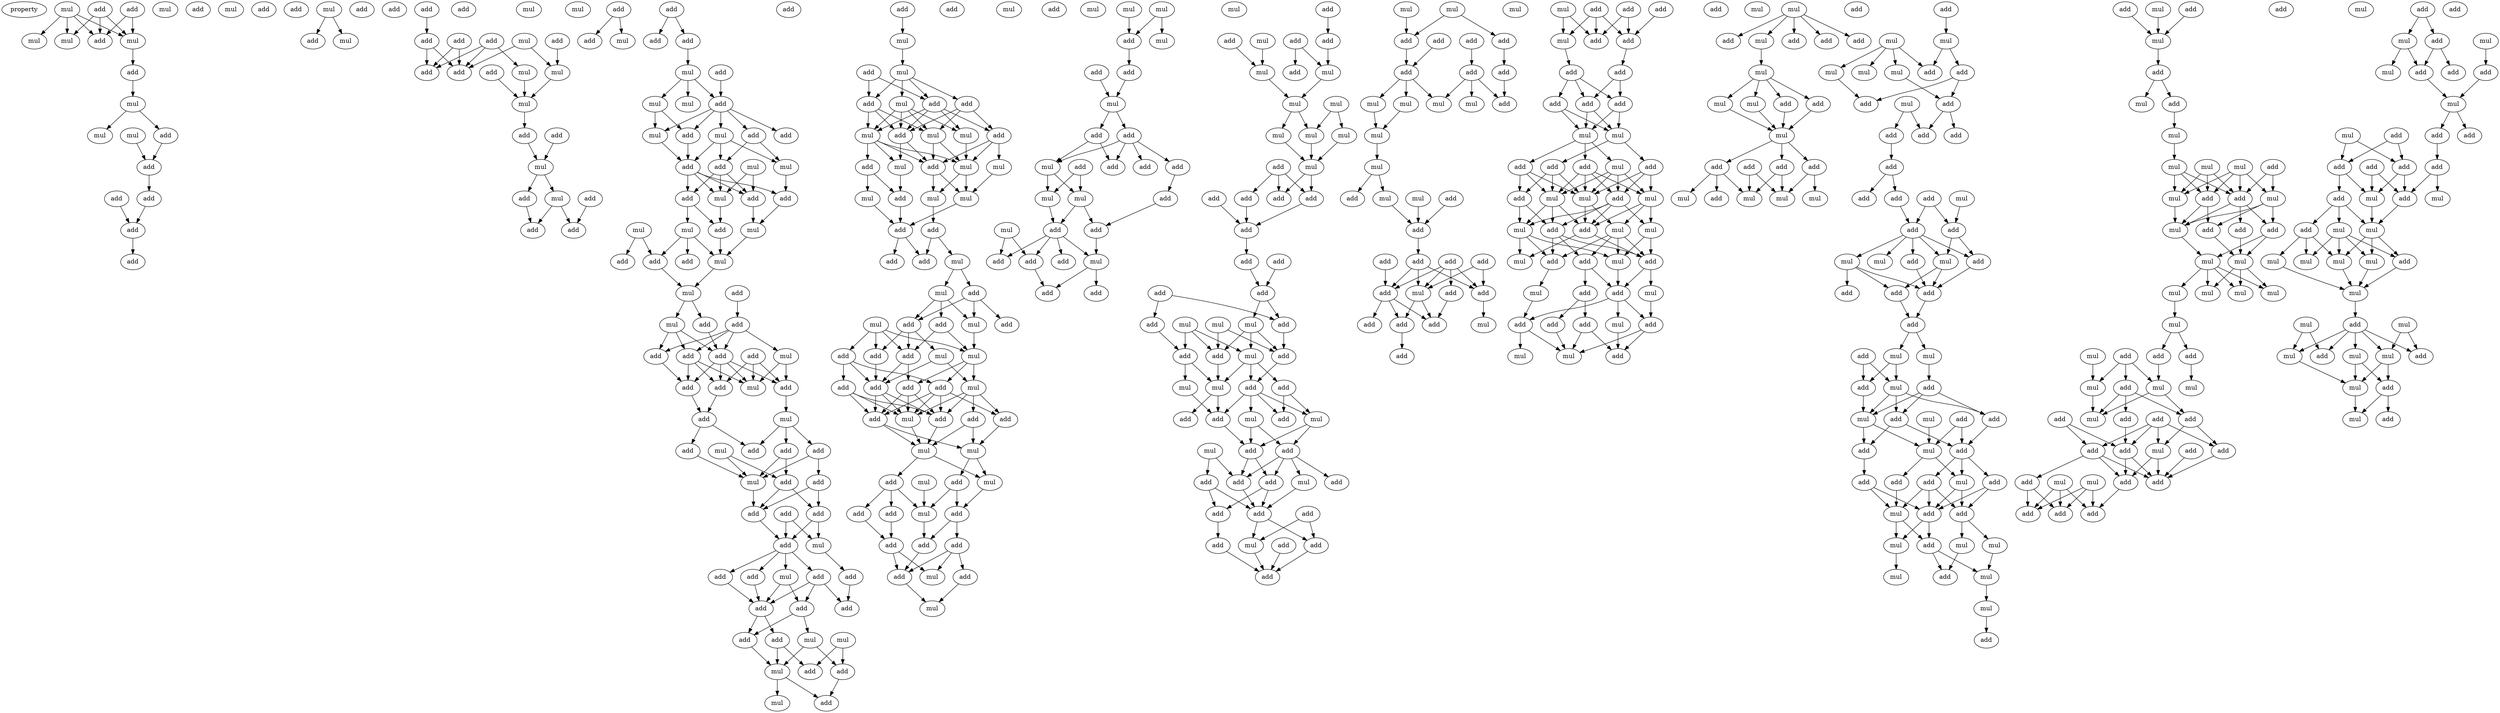 digraph {
    node [fontcolor=black]
    property [mul=2,lf=1.9]
    0 [ label = add ];
    1 [ label = mul ];
    2 [ label = add ];
    3 [ label = mul ];
    4 [ label = mul ];
    5 [ label = add ];
    6 [ label = mul ];
    7 [ label = add ];
    8 [ label = mul ];
    9 [ label = mul ];
    10 [ label = mul ];
    11 [ label = mul ];
    12 [ label = add ];
    13 [ label = add ];
    14 [ label = add ];
    15 [ label = add ];
    16 [ label = mul ];
    17 [ label = add ];
    18 [ label = add ];
    19 [ label = add ];
    20 [ label = add ];
    21 [ label = add ];
    22 [ label = mul ];
    23 [ label = add ];
    24 [ label = add ];
    25 [ label = add ];
    26 [ label = mul ];
    27 [ label = add ];
    28 [ label = add ];
    29 [ label = add ];
    30 [ label = add ];
    31 [ label = mul ];
    32 [ label = add ];
    33 [ label = add ];
    34 [ label = add ];
    35 [ label = add ];
    36 [ label = mul ];
    37 [ label = mul ];
    38 [ label = mul ];
    39 [ label = add ];
    40 [ label = mul ];
    41 [ label = add ];
    42 [ label = add ];
    43 [ label = mul ];
    44 [ label = mul ];
    45 [ label = add ];
    46 [ label = mul ];
    47 [ label = add ];
    48 [ label = add ];
    49 [ label = add ];
    50 [ label = add ];
    51 [ label = add ];
    52 [ label = add ];
    53 [ label = mul ];
    54 [ label = add ];
    55 [ label = add ];
    56 [ label = add ];
    57 [ label = mul ];
    58 [ label = mul ];
    59 [ label = add ];
    60 [ label = mul ];
    61 [ label = mul ];
    62 [ label = mul ];
    63 [ label = add ];
    64 [ label = add ];
    65 [ label = add ];
    66 [ label = mul ];
    67 [ label = add ];
    68 [ label = mul ];
    69 [ label = add ];
    70 [ label = add ];
    71 [ label = add ];
    72 [ label = mul ];
    73 [ label = add ];
    74 [ label = add ];
    75 [ label = mul ];
    76 [ label = mul ];
    77 [ label = add ];
    78 [ label = mul ];
    79 [ label = add ];
    80 [ label = mul ];
    81 [ label = add ];
    82 [ label = add ];
    83 [ label = add ];
    84 [ label = mul ];
    85 [ label = mul ];
    86 [ label = add ];
    87 [ label = add ];
    88 [ label = add ];
    89 [ label = add ];
    90 [ label = mul ];
    91 [ label = add ];
    92 [ label = add ];
    93 [ label = add ];
    94 [ label = mul ];
    95 [ label = add ];
    96 [ label = add ];
    97 [ label = mul ];
    98 [ label = add ];
    99 [ label = add ];
    100 [ label = add ];
    101 [ label = add ];
    102 [ label = mul ];
    103 [ label = add ];
    104 [ label = mul ];
    105 [ label = add ];
    106 [ label = add ];
    107 [ label = add ];
    108 [ label = add ];
    109 [ label = add ];
    110 [ label = mul ];
    111 [ label = add ];
    112 [ label = mul ];
    113 [ label = add ];
    114 [ label = add ];
    115 [ label = add ];
    116 [ label = add ];
    117 [ label = add ];
    118 [ label = add ];
    119 [ label = add ];
    120 [ label = add ];
    121 [ label = mul ];
    122 [ label = mul ];
    123 [ label = add ];
    124 [ label = add ];
    125 [ label = mul ];
    126 [ label = add ];
    127 [ label = add ];
    128 [ label = mul ];
    129 [ label = add ];
    130 [ label = add ];
    131 [ label = mul ];
    132 [ label = mul ];
    133 [ label = add ];
    134 [ label = add ];
    135 [ label = mul ];
    136 [ label = add ];
    137 [ label = add ];
    138 [ label = mul ];
    139 [ label = mul ];
    140 [ label = mul ];
    141 [ label = add ];
    142 [ label = add ];
    143 [ label = mul ];
    144 [ label = mul ];
    145 [ label = add ];
    146 [ label = mul ];
    147 [ label = add ];
    148 [ label = add ];
    149 [ label = mul ];
    150 [ label = mul ];
    151 [ label = mul ];
    152 [ label = add ];
    153 [ label = add ];
    154 [ label = add ];
    155 [ label = add ];
    156 [ label = mul ];
    157 [ label = add ];
    158 [ label = mul ];
    159 [ label = mul ];
    160 [ label = add ];
    161 [ label = mul ];
    162 [ label = add ];
    163 [ label = add ];
    164 [ label = mul ];
    165 [ label = add ];
    166 [ label = add ];
    167 [ label = mul ];
    168 [ label = add ];
    169 [ label = add ];
    170 [ label = mul ];
    171 [ label = add ];
    172 [ label = add ];
    173 [ label = add ];
    174 [ label = add ];
    175 [ label = mul ];
    176 [ label = mul ];
    177 [ label = add ];
    178 [ label = add ];
    179 [ label = add ];
    180 [ label = add ];
    181 [ label = mul ];
    182 [ label = mul ];
    183 [ label = mul ];
    184 [ label = add ];
    185 [ label = add ];
    186 [ label = mul ];
    187 [ label = add ];
    188 [ label = mul ];
    189 [ label = add ];
    190 [ label = add ];
    191 [ label = add ];
    192 [ label = add ];
    193 [ label = add ];
    194 [ label = add ];
    195 [ label = mul ];
    196 [ label = add ];
    197 [ label = mul ];
    198 [ label = mul ];
    199 [ label = mul ];
    200 [ label = mul ];
    201 [ label = mul ];
    202 [ label = add ];
    203 [ label = mul ];
    204 [ label = add ];
    205 [ label = add ];
    206 [ label = mul ];
    207 [ label = add ];
    208 [ label = add ];
    209 [ label = add ];
    210 [ label = mul ];
    211 [ label = add ];
    212 [ label = add ];
    213 [ label = add ];
    214 [ label = add ];
    215 [ label = mul ];
    216 [ label = mul ];
    217 [ label = add ];
    218 [ label = mul ];
    219 [ label = add ];
    220 [ label = add ];
    221 [ label = add ];
    222 [ label = mul ];
    223 [ label = add ];
    224 [ label = add ];
    225 [ label = add ];
    226 [ label = add ];
    227 [ label = mul ];
    228 [ label = add ];
    229 [ label = add ];
    230 [ label = add ];
    231 [ label = mul ];
    232 [ label = mul ];
    233 [ label = add ];
    234 [ label = mul ];
    235 [ label = mul ];
    236 [ label = mul ];
    237 [ label = mul ];
    238 [ label = mul ];
    239 [ label = add ];
    240 [ label = mul ];
    241 [ label = add ];
    242 [ label = add ];
    243 [ label = add ];
    244 [ label = add ];
    245 [ label = add ];
    246 [ label = add ];
    247 [ label = add ];
    248 [ label = add ];
    249 [ label = add ];
    250 [ label = mul ];
    251 [ label = add ];
    252 [ label = add ];
    253 [ label = mul ];
    254 [ label = mul ];
    255 [ label = mul ];
    256 [ label = add ];
    257 [ label = add ];
    258 [ label = add ];
    259 [ label = add ];
    260 [ label = mul ];
    261 [ label = add ];
    262 [ label = mul ];
    263 [ label = mul ];
    264 [ label = add ];
    265 [ label = add ];
    266 [ label = add ];
    267 [ label = mul ];
    268 [ label = add ];
    269 [ label = add ];
    270 [ label = mul ];
    271 [ label = add ];
    272 [ label = mul ];
    273 [ label = add ];
    274 [ label = add ];
    275 [ label = add ];
    276 [ label = add ];
    277 [ label = add ];
    278 [ label = add ];
    279 [ label = mul ];
    280 [ label = add ];
    281 [ label = add ];
    282 [ label = add ];
    283 [ label = add ];
    284 [ label = mul ];
    285 [ label = mul ];
    286 [ label = add ];
    287 [ label = add ];
    288 [ label = add ];
    289 [ label = add ];
    290 [ label = add ];
    291 [ label = add ];
    292 [ label = add ];
    293 [ label = mul ];
    294 [ label = mul ];
    295 [ label = add ];
    296 [ label = mul ];
    297 [ label = mul ];
    298 [ label = mul ];
    299 [ label = mul ];
    300 [ label = add ];
    301 [ label = mul ];
    302 [ label = add ];
    303 [ label = mul ];
    304 [ label = mul ];
    305 [ label = add ];
    306 [ label = add ];
    307 [ label = add ];
    308 [ label = add ];
    309 [ label = add ];
    310 [ label = add ];
    311 [ label = mul ];
    312 [ label = add ];
    313 [ label = add ];
    314 [ label = add ];
    315 [ label = add ];
    316 [ label = add ];
    317 [ label = mul ];
    318 [ label = add ];
    319 [ label = add ];
    320 [ label = add ];
    321 [ label = add ];
    322 [ label = add ];
    323 [ label = mul ];
    324 [ label = add ];
    325 [ label = add ];
    326 [ label = mul ];
    327 [ label = add ];
    328 [ label = add ];
    329 [ label = mul ];
    330 [ label = add ];
    331 [ label = add ];
    332 [ label = add ];
    333 [ label = mul ];
    334 [ label = mul ];
    335 [ label = add ];
    336 [ label = add ];
    337 [ label = mul ];
    338 [ label = add ];
    339 [ label = add ];
    340 [ label = add ];
    341 [ label = mul ];
    342 [ label = mul ];
    343 [ label = mul ];
    344 [ label = add ];
    345 [ label = add ];
    346 [ label = add ];
    347 [ label = mul ];
    348 [ label = mul ];
    349 [ label = mul ];
    350 [ label = add ];
    351 [ label = mul ];
    352 [ label = add ];
    353 [ label = mul ];
    354 [ label = add ];
    355 [ label = mul ];
    356 [ label = add ];
    357 [ label = mul ];
    358 [ label = add ];
    359 [ label = add ];
    360 [ label = add ];
    361 [ label = add ];
    362 [ label = mul ];
    363 [ label = add ];
    364 [ label = mul ];
    365 [ label = mul ];
    366 [ label = add ];
    367 [ label = mul ];
    368 [ label = add ];
    369 [ label = mul ];
    370 [ label = add ];
    371 [ label = add ];
    372 [ label = add ];
    373 [ label = mul ];
    374 [ label = mul ];
    375 [ label = mul ];
    376 [ label = add ];
    377 [ label = add ];
    378 [ label = add ];
    379 [ label = mul ];
    380 [ label = add ];
    381 [ label = add ];
    382 [ label = add ];
    383 [ label = add ];
    384 [ label = mul ];
    385 [ label = mul ];
    386 [ label = mul ];
    387 [ label = add ];
    388 [ label = mul ];
    389 [ label = add ];
    390 [ label = mul ];
    391 [ label = mul ];
    392 [ label = mul ];
    393 [ label = mul ];
    394 [ label = add ];
    395 [ label = mul ];
    396 [ label = add ];
    397 [ label = add ];
    398 [ label = mul ];
    399 [ label = add ];
    400 [ label = add ];
    401 [ label = add ];
    402 [ label = add ];
    403 [ label = add ];
    404 [ label = add ];
    405 [ label = add ];
    406 [ label = mul ];
    407 [ label = add ];
    408 [ label = add ];
    409 [ label = add ];
    410 [ label = add ];
    411 [ label = mul ];
    412 [ label = mul ];
    413 [ label = mul ];
    414 [ label = add ];
    415 [ label = add ];
    416 [ label = add ];
    417 [ label = add ];
    418 [ label = add ];
    419 [ label = mul ];
    420 [ label = add ];
    421 [ label = mul ];
    422 [ label = add ];
    423 [ label = mul ];
    424 [ label = add ];
    425 [ label = add ];
    426 [ label = mul ];
    427 [ label = add ];
    428 [ label = mul ];
    429 [ label = add ];
    430 [ label = mul ];
    431 [ label = add ];
    432 [ label = add ];
    433 [ label = add ];
    434 [ label = add ];
    435 [ label = add ];
    436 [ label = add ];
    437 [ label = mul ];
    438 [ label = add ];
    439 [ label = mul ];
    440 [ label = add ];
    441 [ label = add ];
    442 [ label = mul ];
    443 [ label = mul ];
    444 [ label = mul ];
    445 [ label = add ];
    446 [ label = mul ];
    447 [ label = mul ];
    448 [ label = mul ];
    449 [ label = add ];
    450 [ label = add ];
    451 [ label = add ];
    452 [ label = mul ];
    453 [ label = add ];
    454 [ label = mul ];
    455 [ label = mul ];
    456 [ label = add ];
    457 [ label = mul ];
    458 [ label = add ];
    459 [ label = mul ];
    460 [ label = mul ];
    461 [ label = mul ];
    462 [ label = add ];
    463 [ label = mul ];
    464 [ label = add ];
    465 [ label = mul ];
    466 [ label = add ];
    467 [ label = mul ];
    468 [ label = add ];
    469 [ label = mul ];
    470 [ label = add ];
    471 [ label = add ];
    472 [ label = mul ];
    473 [ label = mul ];
    474 [ label = mul ];
    475 [ label = mul ];
    476 [ label = mul ];
    477 [ label = mul ];
    478 [ label = mul ];
    479 [ label = add ];
    480 [ label = add ];
    481 [ label = add ];
    482 [ label = mul ];
    483 [ label = mul ];
    484 [ label = mul ];
    485 [ label = mul ];
    486 [ label = add ];
    487 [ label = add ];
    488 [ label = add ];
    489 [ label = add ];
    490 [ label = add ];
    491 [ label = mul ];
    492 [ label = add ];
    493 [ label = add ];
    494 [ label = add ];
    495 [ label = mul ];
    496 [ label = add ];
    497 [ label = add ];
    498 [ label = mul ];
    499 [ label = add ];
    500 [ label = add ];
    501 [ label = mul ];
    502 [ label = add ];
    503 [ label = add ];
    504 [ label = add ];
    505 [ label = add ];
    506 [ label = mul ];
    507 [ label = add ];
    508 [ label = mul ];
    509 [ label = add ];
    510 [ label = mul ];
    511 [ label = add ];
    512 [ label = add ];
    513 [ label = mul ];
    514 [ label = add ];
    515 [ label = add ];
    516 [ label = mul ];
    517 [ label = add ];
    518 [ label = add ];
    519 [ label = add ];
    520 [ label = add ];
    521 [ label = add ];
    522 [ label = add ];
    523 [ label = add ];
    524 [ label = mul ];
    525 [ label = mul ];
    526 [ label = mul ];
    527 [ label = mul ];
    528 [ label = add ];
    529 [ label = mul ];
    530 [ label = mul ];
    531 [ label = add ];
    532 [ label = mul ];
    533 [ label = mul ];
    534 [ label = mul ];
    535 [ label = mul ];
    536 [ label = add ];
    537 [ label = mul ];
    538 [ label = add ];
    539 [ label = add ];
    540 [ label = mul ];
    541 [ label = add ];
    542 [ label = mul ];
    543 [ label = mul ];
    544 [ label = mul ];
    545 [ label = add ];
    546 [ label = mul ];
    547 [ label = add ];
    0 -> 3 [ name = 0 ];
    0 -> 5 [ name = 1 ];
    0 -> 6 [ name = 2 ];
    1 -> 3 [ name = 3 ];
    1 -> 4 [ name = 4 ];
    1 -> 5 [ name = 5 ];
    1 -> 6 [ name = 6 ];
    2 -> 3 [ name = 7 ];
    2 -> 5 [ name = 8 ];
    3 -> 7 [ name = 9 ];
    7 -> 9 [ name = 10 ];
    9 -> 11 [ name = 11 ];
    9 -> 12 [ name = 12 ];
    10 -> 13 [ name = 13 ];
    12 -> 13 [ name = 14 ];
    13 -> 17 [ name = 15 ];
    15 -> 19 [ name = 16 ];
    17 -> 19 [ name = 17 ];
    19 -> 20 [ name = 18 ];
    22 -> 23 [ name = 19 ];
    22 -> 26 [ name = 20 ];
    27 -> 30 [ name = 21 ];
    28 -> 33 [ name = 22 ];
    28 -> 34 [ name = 23 ];
    29 -> 37 [ name = 24 ];
    30 -> 33 [ name = 25 ];
    30 -> 34 [ name = 26 ];
    31 -> 34 [ name = 27 ];
    31 -> 37 [ name = 28 ];
    32 -> 33 [ name = 29 ];
    32 -> 34 [ name = 30 ];
    32 -> 36 [ name = 31 ];
    35 -> 38 [ name = 32 ];
    36 -> 38 [ name = 33 ];
    37 -> 38 [ name = 34 ];
    38 -> 41 [ name = 35 ];
    41 -> 43 [ name = 36 ];
    42 -> 43 [ name = 37 ];
    43 -> 44 [ name = 38 ];
    43 -> 45 [ name = 39 ];
    44 -> 48 [ name = 40 ];
    44 -> 49 [ name = 41 ];
    45 -> 48 [ name = 42 ];
    47 -> 49 [ name = 43 ];
    50 -> 52 [ name = 44 ];
    50 -> 53 [ name = 45 ];
    51 -> 54 [ name = 46 ];
    51 -> 55 [ name = 47 ];
    55 -> 57 [ name = 48 ];
    56 -> 59 [ name = 49 ];
    57 -> 58 [ name = 50 ];
    57 -> 59 [ name = 51 ];
    57 -> 60 [ name = 52 ];
    58 -> 62 [ name = 53 ];
    58 -> 64 [ name = 54 ];
    59 -> 61 [ name = 55 ];
    59 -> 62 [ name = 56 ];
    59 -> 63 [ name = 57 ];
    59 -> 64 [ name = 58 ];
    59 -> 65 [ name = 59 ];
    61 -> 67 [ name = 60 ];
    61 -> 68 [ name = 61 ];
    61 -> 69 [ name = 62 ];
    62 -> 69 [ name = 63 ];
    64 -> 69 [ name = 64 ];
    65 -> 67 [ name = 65 ];
    65 -> 68 [ name = 66 ];
    66 -> 71 [ name = 67 ];
    66 -> 72 [ name = 68 ];
    67 -> 71 [ name = 69 ];
    67 -> 72 [ name = 70 ];
    67 -> 73 [ name = 71 ];
    68 -> 74 [ name = 72 ];
    69 -> 71 [ name = 73 ];
    69 -> 72 [ name = 74 ];
    69 -> 73 [ name = 75 ];
    69 -> 74 [ name = 76 ];
    71 -> 78 [ name = 77 ];
    72 -> 77 [ name = 78 ];
    73 -> 75 [ name = 79 ];
    73 -> 77 [ name = 80 ];
    74 -> 78 [ name = 81 ];
    75 -> 79 [ name = 82 ];
    75 -> 80 [ name = 83 ];
    75 -> 81 [ name = 84 ];
    76 -> 79 [ name = 85 ];
    76 -> 82 [ name = 86 ];
    77 -> 80 [ name = 87 ];
    78 -> 80 [ name = 88 ];
    79 -> 84 [ name = 89 ];
    80 -> 84 [ name = 90 ];
    83 -> 86 [ name = 91 ];
    84 -> 85 [ name = 92 ];
    84 -> 87 [ name = 93 ];
    85 -> 88 [ name = 94 ];
    85 -> 91 [ name = 95 ];
    85 -> 92 [ name = 96 ];
    86 -> 88 [ name = 97 ];
    86 -> 90 [ name = 98 ];
    86 -> 91 [ name = 99 ];
    86 -> 92 [ name = 100 ];
    87 -> 92 [ name = 101 ];
    88 -> 96 [ name = 102 ];
    89 -> 93 [ name = 103 ];
    89 -> 94 [ name = 104 ];
    89 -> 95 [ name = 105 ];
    90 -> 93 [ name = 106 ];
    90 -> 94 [ name = 107 ];
    91 -> 94 [ name = 108 ];
    91 -> 95 [ name = 109 ];
    91 -> 96 [ name = 110 ];
    92 -> 93 [ name = 111 ];
    92 -> 94 [ name = 112 ];
    92 -> 95 [ name = 113 ];
    92 -> 96 [ name = 114 ];
    93 -> 97 [ name = 115 ];
    95 -> 98 [ name = 116 ];
    96 -> 98 [ name = 117 ];
    97 -> 99 [ name = 118 ];
    97 -> 100 [ name = 119 ];
    97 -> 101 [ name = 120 ];
    98 -> 101 [ name = 121 ];
    98 -> 103 [ name = 122 ];
    99 -> 104 [ name = 123 ];
    99 -> 105 [ name = 124 ];
    100 -> 104 [ name = 125 ];
    100 -> 106 [ name = 126 ];
    102 -> 104 [ name = 127 ];
    102 -> 106 [ name = 128 ];
    103 -> 104 [ name = 129 ];
    104 -> 107 [ name = 130 ];
    105 -> 107 [ name = 131 ];
    105 -> 109 [ name = 132 ];
    106 -> 107 [ name = 133 ];
    106 -> 109 [ name = 134 ];
    107 -> 111 [ name = 135 ];
    108 -> 110 [ name = 136 ];
    108 -> 111 [ name = 137 ];
    109 -> 110 [ name = 138 ];
    109 -> 111 [ name = 139 ];
    110 -> 113 [ name = 140 ];
    111 -> 112 [ name = 141 ];
    111 -> 114 [ name = 142 ];
    111 -> 115 [ name = 143 ];
    111 -> 116 [ name = 144 ];
    112 -> 118 [ name = 145 ];
    112 -> 119 [ name = 146 ];
    113 -> 117 [ name = 147 ];
    114 -> 119 [ name = 148 ];
    115 -> 117 [ name = 149 ];
    115 -> 118 [ name = 150 ];
    115 -> 119 [ name = 151 ];
    116 -> 119 [ name = 152 ];
    118 -> 121 [ name = 153 ];
    118 -> 123 [ name = 154 ];
    119 -> 120 [ name = 155 ];
    119 -> 123 [ name = 156 ];
    120 -> 124 [ name = 157 ];
    120 -> 125 [ name = 158 ];
    121 -> 125 [ name = 159 ];
    121 -> 126 [ name = 160 ];
    122 -> 124 [ name = 161 ];
    122 -> 126 [ name = 162 ];
    123 -> 125 [ name = 163 ];
    125 -> 127 [ name = 164 ];
    125 -> 128 [ name = 165 ];
    126 -> 127 [ name = 166 ];
    129 -> 131 [ name = 167 ];
    131 -> 132 [ name = 168 ];
    132 -> 134 [ name = 169 ];
    132 -> 135 [ name = 170 ];
    132 -> 136 [ name = 171 ];
    132 -> 137 [ name = 172 ];
    133 -> 134 [ name = 173 ];
    133 -> 136 [ name = 174 ];
    134 -> 139 [ name = 175 ];
    134 -> 140 [ name = 176 ];
    134 -> 141 [ name = 177 ];
    134 -> 142 [ name = 178 ];
    135 -> 138 [ name = 179 ];
    135 -> 139 [ name = 180 ];
    135 -> 140 [ name = 181 ];
    135 -> 141 [ name = 182 ];
    136 -> 138 [ name = 183 ];
    136 -> 139 [ name = 184 ];
    136 -> 141 [ name = 185 ];
    137 -> 138 [ name = 186 ];
    137 -> 141 [ name = 187 ];
    137 -> 142 [ name = 188 ];
    138 -> 146 [ name = 189 ];
    138 -> 147 [ name = 190 ];
    139 -> 143 [ name = 191 ];
    139 -> 145 [ name = 192 ];
    139 -> 146 [ name = 193 ];
    139 -> 147 [ name = 194 ];
    140 -> 146 [ name = 195 ];
    141 -> 143 [ name = 196 ];
    141 -> 147 [ name = 197 ];
    142 -> 144 [ name = 198 ];
    142 -> 146 [ name = 199 ];
    142 -> 147 [ name = 200 ];
    143 -> 148 [ name = 201 ];
    144 -> 149 [ name = 202 ];
    145 -> 148 [ name = 203 ];
    145 -> 150 [ name = 204 ];
    146 -> 149 [ name = 205 ];
    146 -> 151 [ name = 206 ];
    147 -> 149 [ name = 207 ];
    147 -> 151 [ name = 208 ];
    148 -> 153 [ name = 209 ];
    149 -> 153 [ name = 210 ];
    150 -> 153 [ name = 211 ];
    151 -> 152 [ name = 212 ];
    152 -> 155 [ name = 213 ];
    152 -> 158 [ name = 214 ];
    153 -> 154 [ name = 215 ];
    153 -> 155 [ name = 216 ];
    158 -> 159 [ name = 217 ];
    158 -> 160 [ name = 218 ];
    159 -> 161 [ name = 219 ];
    159 -> 162 [ name = 220 ];
    159 -> 165 [ name = 221 ];
    160 -> 161 [ name = 222 ];
    160 -> 162 [ name = 223 ];
    160 -> 163 [ name = 224 ];
    161 -> 170 [ name = 225 ];
    162 -> 166 [ name = 226 ];
    162 -> 167 [ name = 227 ];
    162 -> 168 [ name = 228 ];
    164 -> 166 [ name = 229 ];
    164 -> 168 [ name = 230 ];
    164 -> 169 [ name = 231 ];
    164 -> 170 [ name = 232 ];
    165 -> 166 [ name = 233 ];
    165 -> 170 [ name = 234 ];
    166 -> 172 [ name = 235 ];
    166 -> 174 [ name = 236 ];
    167 -> 174 [ name = 237 ];
    167 -> 175 [ name = 238 ];
    168 -> 174 [ name = 239 ];
    169 -> 171 [ name = 240 ];
    169 -> 173 [ name = 241 ];
    169 -> 174 [ name = 242 ];
    170 -> 171 [ name = 243 ];
    170 -> 172 [ name = 244 ];
    170 -> 175 [ name = 245 ];
    171 -> 176 [ name = 246 ];
    171 -> 177 [ name = 247 ];
    171 -> 178 [ name = 248 ];
    171 -> 180 [ name = 249 ];
    172 -> 176 [ name = 250 ];
    172 -> 178 [ name = 251 ];
    172 -> 180 [ name = 252 ];
    173 -> 176 [ name = 253 ];
    173 -> 178 [ name = 254 ];
    173 -> 180 [ name = 255 ];
    174 -> 176 [ name = 256 ];
    174 -> 178 [ name = 257 ];
    174 -> 180 [ name = 258 ];
    175 -> 176 [ name = 259 ];
    175 -> 177 [ name = 260 ];
    175 -> 179 [ name = 261 ];
    175 -> 180 [ name = 262 ];
    176 -> 182 [ name = 263 ];
    177 -> 181 [ name = 264 ];
    178 -> 181 [ name = 265 ];
    178 -> 182 [ name = 266 ];
    179 -> 181 [ name = 267 ];
    179 -> 182 [ name = 268 ];
    180 -> 182 [ name = 269 ];
    181 -> 183 [ name = 270 ];
    181 -> 184 [ name = 271 ];
    182 -> 183 [ name = 272 ];
    182 -> 185 [ name = 273 ];
    183 -> 189 [ name = 274 ];
    184 -> 188 [ name = 275 ];
    184 -> 189 [ name = 276 ];
    185 -> 187 [ name = 277 ];
    185 -> 188 [ name = 278 ];
    185 -> 190 [ name = 279 ];
    186 -> 188 [ name = 280 ];
    187 -> 192 [ name = 281 ];
    188 -> 191 [ name = 282 ];
    189 -> 191 [ name = 283 ];
    189 -> 193 [ name = 284 ];
    190 -> 192 [ name = 285 ];
    191 -> 196 [ name = 286 ];
    192 -> 195 [ name = 287 ];
    192 -> 196 [ name = 288 ];
    193 -> 194 [ name = 289 ];
    193 -> 195 [ name = 290 ];
    193 -> 196 [ name = 291 ];
    194 -> 197 [ name = 292 ];
    196 -> 197 [ name = 293 ];
    199 -> 202 [ name = 294 ];
    200 -> 201 [ name = 295 ];
    200 -> 202 [ name = 296 ];
    202 -> 205 [ name = 297 ];
    204 -> 206 [ name = 298 ];
    205 -> 206 [ name = 299 ];
    206 -> 207 [ name = 300 ];
    206 -> 208 [ name = 301 ];
    207 -> 209 [ name = 302 ];
    207 -> 210 [ name = 303 ];
    207 -> 211 [ name = 304 ];
    207 -> 212 [ name = 305 ];
    208 -> 210 [ name = 306 ];
    208 -> 212 [ name = 307 ];
    210 -> 215 [ name = 308 ];
    210 -> 216 [ name = 309 ];
    211 -> 214 [ name = 310 ];
    213 -> 215 [ name = 311 ];
    213 -> 216 [ name = 312 ];
    214 -> 219 [ name = 313 ];
    215 -> 217 [ name = 314 ];
    216 -> 217 [ name = 315 ];
    216 -> 219 [ name = 316 ];
    217 -> 220 [ name = 317 ];
    217 -> 221 [ name = 318 ];
    217 -> 222 [ name = 319 ];
    217 -> 223 [ name = 320 ];
    218 -> 220 [ name = 321 ];
    218 -> 223 [ name = 322 ];
    219 -> 222 [ name = 323 ];
    222 -> 224 [ name = 324 ];
    222 -> 225 [ name = 325 ];
    223 -> 225 [ name = 326 ];
    226 -> 230 [ name = 327 ];
    227 -> 231 [ name = 328 ];
    228 -> 231 [ name = 329 ];
    229 -> 232 [ name = 330 ];
    229 -> 233 [ name = 331 ];
    230 -> 232 [ name = 332 ];
    231 -> 235 [ name = 333 ];
    232 -> 235 [ name = 334 ];
    234 -> 236 [ name = 335 ];
    234 -> 238 [ name = 336 ];
    235 -> 236 [ name = 337 ];
    235 -> 237 [ name = 338 ];
    236 -> 240 [ name = 339 ];
    237 -> 240 [ name = 340 ];
    238 -> 240 [ name = 341 ];
    239 -> 241 [ name = 342 ];
    239 -> 242 [ name = 343 ];
    239 -> 243 [ name = 344 ];
    240 -> 241 [ name = 345 ];
    240 -> 242 [ name = 346 ];
    241 -> 245 [ name = 347 ];
    243 -> 245 [ name = 348 ];
    244 -> 245 [ name = 349 ];
    245 -> 246 [ name = 350 ];
    246 -> 249 [ name = 351 ];
    247 -> 249 [ name = 352 ];
    248 -> 251 [ name = 353 ];
    248 -> 252 [ name = 354 ];
    249 -> 252 [ name = 355 ];
    249 -> 254 [ name = 356 ];
    250 -> 256 [ name = 357 ];
    250 -> 258 [ name = 358 ];
    251 -> 257 [ name = 359 ];
    252 -> 258 [ name = 360 ];
    253 -> 255 [ name = 361 ];
    253 -> 256 [ name = 362 ];
    253 -> 257 [ name = 363 ];
    254 -> 255 [ name = 364 ];
    254 -> 256 [ name = 365 ];
    254 -> 258 [ name = 366 ];
    255 -> 259 [ name = 367 ];
    255 -> 260 [ name = 368 ];
    255 -> 261 [ name = 369 ];
    256 -> 260 [ name = 370 ];
    257 -> 260 [ name = 371 ];
    257 -> 262 [ name = 372 ];
    258 -> 261 [ name = 373 ];
    259 -> 264 [ name = 374 ];
    259 -> 267 [ name = 375 ];
    260 -> 265 [ name = 376 ];
    260 -> 266 [ name = 377 ];
    261 -> 263 [ name = 378 ];
    261 -> 264 [ name = 379 ];
    261 -> 265 [ name = 380 ];
    261 -> 267 [ name = 381 ];
    262 -> 265 [ name = 382 ];
    263 -> 268 [ name = 383 ];
    263 -> 269 [ name = 384 ];
    265 -> 268 [ name = 385 ];
    267 -> 268 [ name = 386 ];
    267 -> 269 [ name = 387 ];
    268 -> 271 [ name = 388 ];
    268 -> 275 [ name = 389 ];
    269 -> 271 [ name = 390 ];
    269 -> 272 [ name = 391 ];
    269 -> 274 [ name = 392 ];
    269 -> 275 [ name = 393 ];
    270 -> 271 [ name = 394 ];
    270 -> 273 [ name = 395 ];
    271 -> 276 [ name = 396 ];
    272 -> 276 [ name = 397 ];
    273 -> 276 [ name = 398 ];
    273 -> 278 [ name = 399 ];
    275 -> 276 [ name = 400 ];
    275 -> 278 [ name = 401 ];
    276 -> 279 [ name = 402 ];
    276 -> 280 [ name = 403 ];
    277 -> 279 [ name = 404 ];
    277 -> 280 [ name = 405 ];
    278 -> 282 [ name = 406 ];
    279 -> 283 [ name = 407 ];
    280 -> 283 [ name = 408 ];
    281 -> 283 [ name = 409 ];
    282 -> 283 [ name = 410 ];
    284 -> 286 [ name = 411 ];
    285 -> 286 [ name = 412 ];
    285 -> 289 [ name = 413 ];
    286 -> 292 [ name = 414 ];
    287 -> 292 [ name = 415 ];
    288 -> 290 [ name = 416 ];
    289 -> 291 [ name = 417 ];
    290 -> 293 [ name = 418 ];
    290 -> 295 [ name = 419 ];
    290 -> 296 [ name = 420 ];
    291 -> 295 [ name = 421 ];
    292 -> 293 [ name = 422 ];
    292 -> 294 [ name = 423 ];
    292 -> 297 [ name = 424 ];
    294 -> 298 [ name = 425 ];
    297 -> 298 [ name = 426 ];
    298 -> 299 [ name = 427 ];
    299 -> 300 [ name = 428 ];
    299 -> 303 [ name = 429 ];
    301 -> 305 [ name = 430 ];
    302 -> 305 [ name = 431 ];
    303 -> 305 [ name = 432 ];
    305 -> 307 [ name = 433 ];
    306 -> 311 [ name = 434 ];
    306 -> 313 [ name = 435 ];
    307 -> 310 [ name = 436 ];
    307 -> 311 [ name = 437 ];
    307 -> 313 [ name = 438 ];
    308 -> 310 [ name = 439 ];
    309 -> 310 [ name = 440 ];
    309 -> 311 [ name = 441 ];
    309 -> 312 [ name = 442 ];
    309 -> 313 [ name = 443 ];
    310 -> 314 [ name = 444 ];
    310 -> 315 [ name = 445 ];
    310 -> 316 [ name = 446 ];
    311 -> 315 [ name = 447 ];
    311 -> 316 [ name = 448 ];
    312 -> 315 [ name = 449 ];
    313 -> 317 [ name = 450 ];
    316 -> 318 [ name = 451 ];
    319 -> 324 [ name = 452 ];
    319 -> 325 [ name = 453 ];
    321 -> 324 [ name = 454 ];
    322 -> 324 [ name = 455 ];
    322 -> 325 [ name = 456 ];
    322 -> 326 [ name = 457 ];
    323 -> 325 [ name = 458 ];
    323 -> 326 [ name = 459 ];
    324 -> 328 [ name = 460 ];
    326 -> 327 [ name = 461 ];
    327 -> 330 [ name = 462 ];
    327 -> 331 [ name = 463 ];
    327 -> 332 [ name = 464 ];
    328 -> 330 [ name = 465 ];
    328 -> 332 [ name = 466 ];
    330 -> 333 [ name = 467 ];
    330 -> 334 [ name = 468 ];
    331 -> 333 [ name = 469 ];
    331 -> 334 [ name = 470 ];
    332 -> 333 [ name = 471 ];
    332 -> 334 [ name = 472 ];
    333 -> 335 [ name = 473 ];
    333 -> 336 [ name = 474 ];
    333 -> 337 [ name = 475 ];
    334 -> 338 [ name = 476 ];
    334 -> 339 [ name = 477 ];
    335 -> 340 [ name = 478 ];
    335 -> 341 [ name = 479 ];
    335 -> 342 [ name = 480 ];
    335 -> 343 [ name = 481 ];
    336 -> 341 [ name = 482 ];
    336 -> 342 [ name = 483 ];
    336 -> 344 [ name = 484 ];
    337 -> 340 [ name = 485 ];
    337 -> 341 [ name = 486 ];
    337 -> 342 [ name = 487 ];
    337 -> 343 [ name = 488 ];
    338 -> 341 [ name = 489 ];
    338 -> 342 [ name = 490 ];
    338 -> 344 [ name = 491 ];
    339 -> 340 [ name = 492 ];
    339 -> 341 [ name = 493 ];
    339 -> 343 [ name = 494 ];
    340 -> 345 [ name = 495 ];
    340 -> 346 [ name = 496 ];
    340 -> 347 [ name = 497 ];
    340 -> 348 [ name = 498 ];
    341 -> 345 [ name = 499 ];
    341 -> 349 [ name = 500 ];
    342 -> 345 [ name = 501 ];
    342 -> 346 [ name = 502 ];
    342 -> 348 [ name = 503 ];
    343 -> 345 [ name = 504 ];
    343 -> 347 [ name = 505 ];
    343 -> 349 [ name = 506 ];
    344 -> 346 [ name = 507 ];
    344 -> 348 [ name = 508 ];
    345 -> 351 [ name = 509 ];
    345 -> 352 [ name = 510 ];
    346 -> 350 [ name = 511 ];
    346 -> 352 [ name = 512 ];
    346 -> 354 [ name = 513 ];
    347 -> 352 [ name = 514 ];
    347 -> 353 [ name = 515 ];
    348 -> 351 [ name = 516 ];
    348 -> 353 [ name = 517 ];
    348 -> 354 [ name = 518 ];
    349 -> 350 [ name = 519 ];
    349 -> 352 [ name = 520 ];
    349 -> 353 [ name = 521 ];
    349 -> 354 [ name = 522 ];
    350 -> 356 [ name = 523 ];
    350 -> 358 [ name = 524 ];
    352 -> 355 [ name = 525 ];
    352 -> 356 [ name = 526 ];
    353 -> 356 [ name = 527 ];
    354 -> 357 [ name = 528 ];
    355 -> 361 [ name = 529 ];
    356 -> 360 [ name = 530 ];
    356 -> 361 [ name = 531 ];
    356 -> 362 [ name = 532 ];
    357 -> 360 [ name = 533 ];
    358 -> 359 [ name = 534 ];
    358 -> 363 [ name = 535 ];
    359 -> 365 [ name = 536 ];
    359 -> 366 [ name = 537 ];
    360 -> 364 [ name = 538 ];
    360 -> 365 [ name = 539 ];
    361 -> 365 [ name = 540 ];
    361 -> 366 [ name = 541 ];
    362 -> 366 [ name = 542 ];
    363 -> 365 [ name = 543 ];
    367 -> 368 [ name = 544 ];
    367 -> 369 [ name = 545 ];
    367 -> 370 [ name = 546 ];
    367 -> 371 [ name = 547 ];
    367 -> 372 [ name = 548 ];
    369 -> 373 [ name = 549 ];
    373 -> 374 [ name = 550 ];
    373 -> 375 [ name = 551 ];
    373 -> 376 [ name = 552 ];
    373 -> 377 [ name = 553 ];
    374 -> 379 [ name = 554 ];
    375 -> 379 [ name = 555 ];
    376 -> 379 [ name = 556 ];
    377 -> 379 [ name = 557 ];
    379 -> 380 [ name = 558 ];
    379 -> 382 [ name = 559 ];
    379 -> 383 [ name = 560 ];
    380 -> 384 [ name = 561 ];
    380 -> 388 [ name = 562 ];
    381 -> 384 [ name = 563 ];
    381 -> 386 [ name = 564 ];
    382 -> 384 [ name = 565 ];
    382 -> 386 [ name = 566 ];
    383 -> 385 [ name = 567 ];
    383 -> 386 [ name = 568 ];
    383 -> 387 [ name = 569 ];
    389 -> 391 [ name = 570 ];
    390 -> 392 [ name = 571 ];
    390 -> 393 [ name = 572 ];
    390 -> 395 [ name = 573 ];
    390 -> 396 [ name = 574 ];
    391 -> 394 [ name = 575 ];
    391 -> 396 [ name = 576 ];
    393 -> 397 [ name = 577 ];
    394 -> 397 [ name = 578 ];
    394 -> 399 [ name = 579 ];
    395 -> 399 [ name = 580 ];
    397 -> 400 [ name = 581 ];
    397 -> 401 [ name = 582 ];
    398 -> 401 [ name = 583 ];
    398 -> 402 [ name = 584 ];
    402 -> 403 [ name = 585 ];
    403 -> 404 [ name = 586 ];
    403 -> 405 [ name = 587 ];
    405 -> 408 [ name = 588 ];
    406 -> 409 [ name = 589 ];
    407 -> 408 [ name = 590 ];
    407 -> 409 [ name = 591 ];
    408 -> 410 [ name = 592 ];
    408 -> 411 [ name = 593 ];
    408 -> 412 [ name = 594 ];
    408 -> 413 [ name = 595 ];
    408 -> 414 [ name = 596 ];
    409 -> 413 [ name = 597 ];
    409 -> 414 [ name = 598 ];
    410 -> 417 [ name = 599 ];
    412 -> 415 [ name = 600 ];
    412 -> 416 [ name = 601 ];
    412 -> 417 [ name = 602 ];
    413 -> 415 [ name = 603 ];
    413 -> 417 [ name = 604 ];
    414 -> 417 [ name = 605 ];
    415 -> 418 [ name = 606 ];
    417 -> 418 [ name = 607 ];
    418 -> 419 [ name = 608 ];
    418 -> 421 [ name = 609 ];
    419 -> 422 [ name = 610 ];
    419 -> 423 [ name = 611 ];
    420 -> 422 [ name = 612 ];
    420 -> 423 [ name = 613 ];
    421 -> 424 [ name = 614 ];
    422 -> 426 [ name = 615 ];
    423 -> 425 [ name = 616 ];
    423 -> 426 [ name = 617 ];
    423 -> 429 [ name = 618 ];
    424 -> 425 [ name = 619 ];
    424 -> 426 [ name = 620 ];
    424 -> 429 [ name = 621 ];
    425 -> 431 [ name = 622 ];
    425 -> 432 [ name = 623 ];
    426 -> 430 [ name = 624 ];
    426 -> 432 [ name = 625 ];
    427 -> 430 [ name = 626 ];
    427 -> 431 [ name = 627 ];
    428 -> 430 [ name = 628 ];
    429 -> 431 [ name = 629 ];
    430 -> 434 [ name = 630 ];
    430 -> 437 [ name = 631 ];
    431 -> 435 [ name = 632 ];
    431 -> 436 [ name = 633 ];
    431 -> 437 [ name = 634 ];
    432 -> 433 [ name = 635 ];
    433 -> 438 [ name = 636 ];
    433 -> 439 [ name = 637 ];
    434 -> 439 [ name = 638 ];
    435 -> 438 [ name = 639 ];
    435 -> 440 [ name = 640 ];
    436 -> 438 [ name = 641 ];
    436 -> 439 [ name = 642 ];
    436 -> 440 [ name = 643 ];
    437 -> 438 [ name = 644 ];
    437 -> 440 [ name = 645 ];
    438 -> 441 [ name = 646 ];
    438 -> 443 [ name = 647 ];
    439 -> 441 [ name = 648 ];
    439 -> 443 [ name = 649 ];
    440 -> 442 [ name = 650 ];
    440 -> 444 [ name = 651 ];
    441 -> 445 [ name = 652 ];
    441 -> 447 [ name = 653 ];
    442 -> 445 [ name = 654 ];
    443 -> 446 [ name = 655 ];
    444 -> 447 [ name = 656 ];
    447 -> 448 [ name = 657 ];
    448 -> 449 [ name = 658 ];
    450 -> 455 [ name = 659 ];
    452 -> 455 [ name = 660 ];
    453 -> 455 [ name = 661 ];
    455 -> 456 [ name = 662 ];
    456 -> 457 [ name = 663 ];
    456 -> 458 [ name = 664 ];
    458 -> 459 [ name = 665 ];
    459 -> 461 [ name = 666 ];
    460 -> 464 [ name = 667 ];
    460 -> 465 [ name = 668 ];
    460 -> 466 [ name = 669 ];
    460 -> 467 [ name = 670 ];
    461 -> 464 [ name = 671 ];
    461 -> 465 [ name = 672 ];
    461 -> 466 [ name = 673 ];
    462 -> 464 [ name = 674 ];
    462 -> 467 [ name = 675 ];
    463 -> 464 [ name = 676 ];
    463 -> 465 [ name = 677 ];
    463 -> 466 [ name = 678 ];
    464 -> 468 [ name = 679 ];
    464 -> 469 [ name = 680 ];
    464 -> 471 [ name = 681 ];
    465 -> 469 [ name = 682 ];
    466 -> 469 [ name = 683 ];
    466 -> 470 [ name = 684 ];
    467 -> 469 [ name = 685 ];
    467 -> 470 [ name = 686 ];
    467 -> 471 [ name = 687 ];
    468 -> 473 [ name = 688 ];
    469 -> 472 [ name = 689 ];
    470 -> 473 [ name = 690 ];
    471 -> 472 [ name = 691 ];
    471 -> 473 [ name = 692 ];
    472 -> 474 [ name = 693 ];
    472 -> 475 [ name = 694 ];
    472 -> 476 [ name = 695 ];
    472 -> 477 [ name = 696 ];
    473 -> 474 [ name = 697 ];
    473 -> 475 [ name = 698 ];
    473 -> 477 [ name = 699 ];
    476 -> 478 [ name = 700 ];
    478 -> 479 [ name = 701 ];
    478 -> 480 [ name = 702 ];
    479 -> 483 [ name = 703 ];
    480 -> 484 [ name = 704 ];
    481 -> 483 [ name = 705 ];
    481 -> 485 [ name = 706 ];
    481 -> 486 [ name = 707 ];
    482 -> 485 [ name = 708 ];
    483 -> 488 [ name = 709 ];
    483 -> 491 [ name = 710 ];
    485 -> 491 [ name = 711 ];
    486 -> 488 [ name = 712 ];
    486 -> 489 [ name = 713 ];
    486 -> 491 [ name = 714 ];
    487 -> 492 [ name = 715 ];
    487 -> 494 [ name = 716 ];
    488 -> 493 [ name = 717 ];
    488 -> 495 [ name = 718 ];
    489 -> 494 [ name = 719 ];
    490 -> 492 [ name = 720 ];
    490 -> 493 [ name = 721 ];
    490 -> 494 [ name = 722 ];
    490 -> 495 [ name = 723 ];
    492 -> 497 [ name = 724 ];
    492 -> 499 [ name = 725 ];
    492 -> 500 [ name = 726 ];
    493 -> 497 [ name = 727 ];
    494 -> 497 [ name = 728 ];
    494 -> 500 [ name = 729 ];
    495 -> 497 [ name = 730 ];
    495 -> 500 [ name = 731 ];
    496 -> 497 [ name = 732 ];
    498 -> 502 [ name = 733 ];
    498 -> 503 [ name = 734 ];
    498 -> 504 [ name = 735 ];
    499 -> 503 [ name = 736 ];
    499 -> 504 [ name = 737 ];
    500 -> 502 [ name = 738 ];
    501 -> 502 [ name = 739 ];
    501 -> 503 [ name = 740 ];
    501 -> 504 [ name = 741 ];
    505 -> 507 [ name = 742 ];
    505 -> 508 [ name = 743 ];
    506 -> 511 [ name = 744 ];
    507 -> 509 [ name = 745 ];
    507 -> 512 [ name = 746 ];
    508 -> 510 [ name = 747 ];
    508 -> 512 [ name = 748 ];
    511 -> 513 [ name = 749 ];
    512 -> 513 [ name = 750 ];
    513 -> 514 [ name = 751 ];
    513 -> 515 [ name = 752 ];
    514 -> 518 [ name = 753 ];
    516 -> 520 [ name = 754 ];
    516 -> 521 [ name = 755 ];
    517 -> 520 [ name = 756 ];
    517 -> 521 [ name = 757 ];
    518 -> 523 [ name = 758 ];
    518 -> 524 [ name = 759 ];
    519 -> 523 [ name = 760 ];
    519 -> 525 [ name = 761 ];
    520 -> 523 [ name = 762 ];
    520 -> 525 [ name = 763 ];
    521 -> 522 [ name = 764 ];
    521 -> 525 [ name = 765 ];
    522 -> 526 [ name = 766 ];
    522 -> 527 [ name = 767 ];
    522 -> 528 [ name = 768 ];
    523 -> 527 [ name = 769 ];
    525 -> 527 [ name = 770 ];
    526 -> 529 [ name = 771 ];
    526 -> 531 [ name = 772 ];
    526 -> 532 [ name = 773 ];
    526 -> 533 [ name = 774 ];
    527 -> 529 [ name = 775 ];
    527 -> 531 [ name = 776 ];
    527 -> 533 [ name = 777 ];
    528 -> 530 [ name = 778 ];
    528 -> 532 [ name = 779 ];
    528 -> 533 [ name = 780 ];
    529 -> 534 [ name = 781 ];
    530 -> 534 [ name = 782 ];
    531 -> 534 [ name = 783 ];
    533 -> 534 [ name = 784 ];
    534 -> 538 [ name = 785 ];
    535 -> 539 [ name = 786 ];
    535 -> 540 [ name = 787 ];
    537 -> 541 [ name = 788 ];
    537 -> 543 [ name = 789 ];
    538 -> 539 [ name = 790 ];
    538 -> 540 [ name = 791 ];
    538 -> 541 [ name = 792 ];
    538 -> 542 [ name = 793 ];
    538 -> 543 [ name = 794 ];
    540 -> 544 [ name = 795 ];
    542 -> 544 [ name = 796 ];
    542 -> 545 [ name = 797 ];
    543 -> 544 [ name = 798 ];
    543 -> 545 [ name = 799 ];
    544 -> 546 [ name = 800 ];
    545 -> 546 [ name = 801 ];
    545 -> 547 [ name = 802 ];
}
